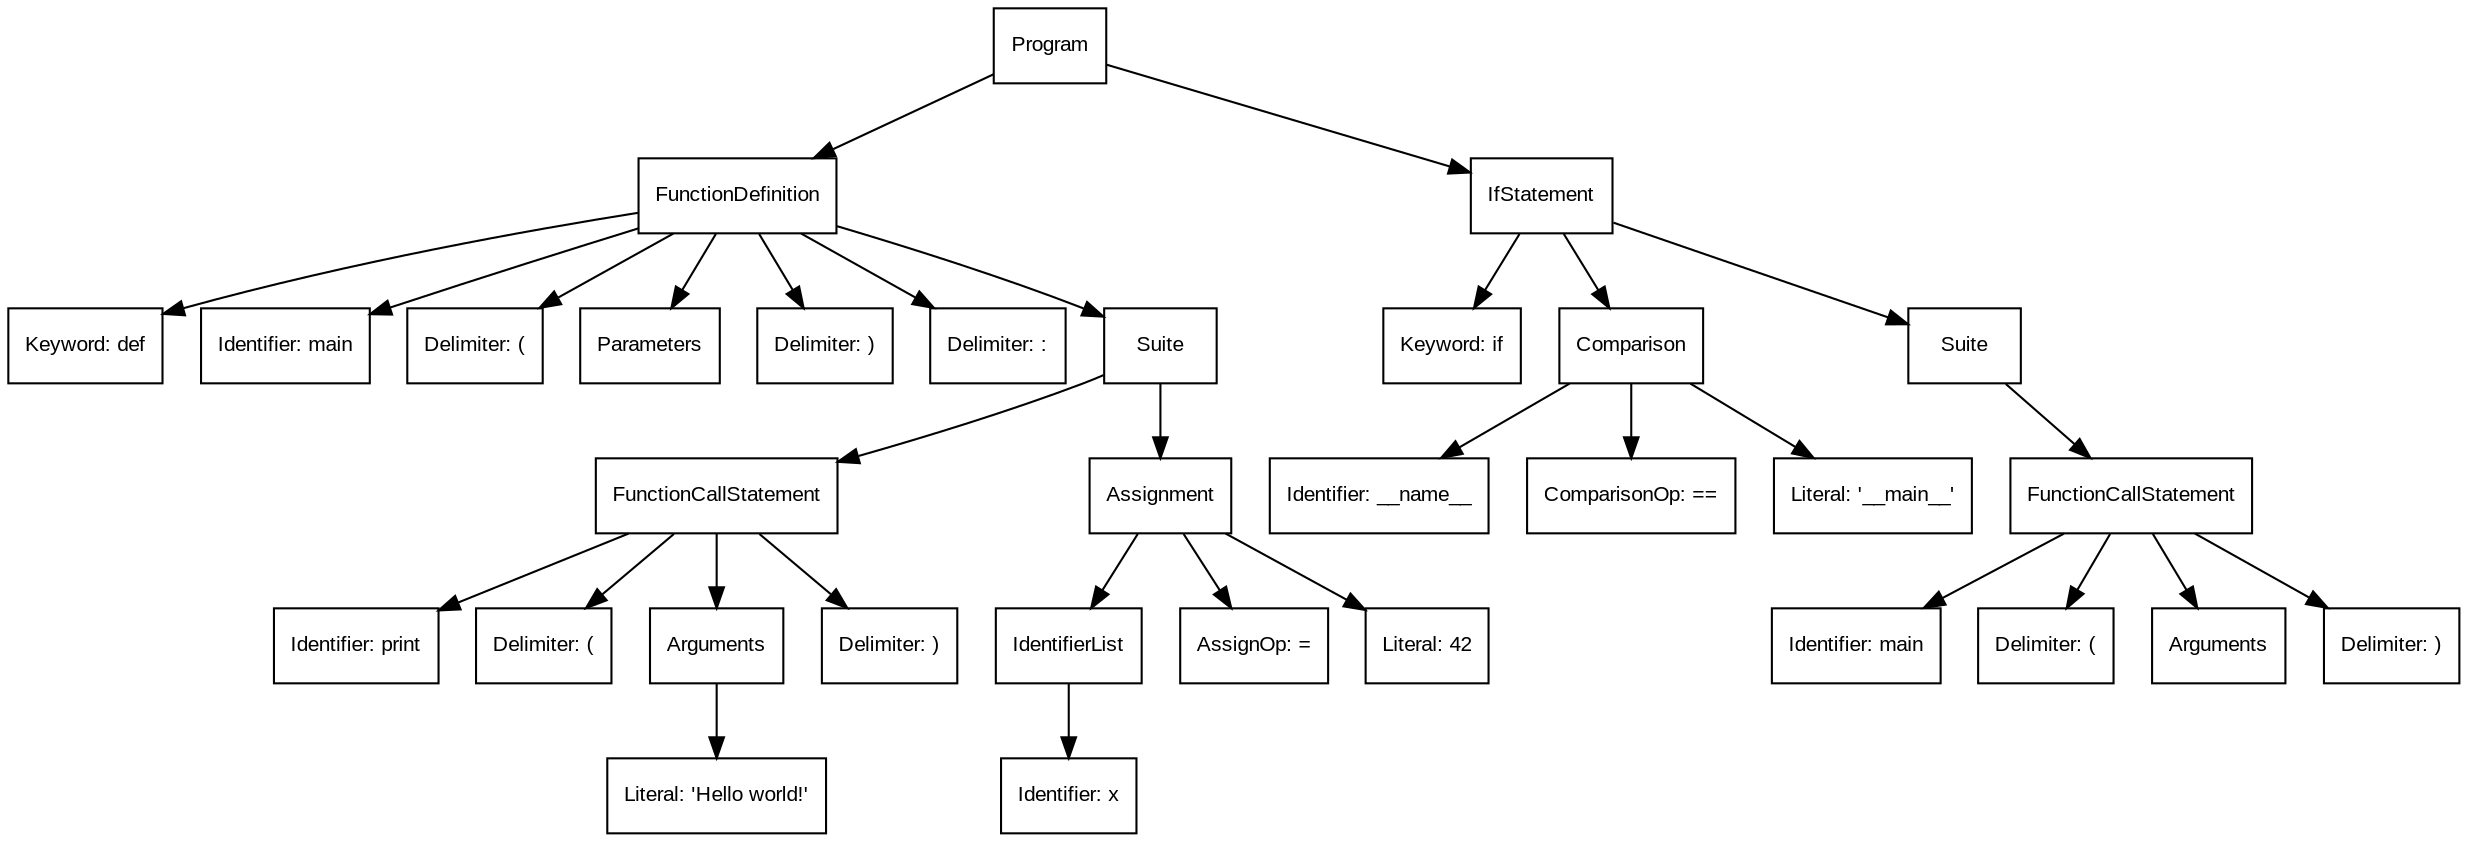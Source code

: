 digraph ParseTree {
  node [shape=box, fontname="Arial", fontsize=10];
  node0 [label="Program"];
  node1 [label="FunctionDefinition"];
  node2 [label="Keyword: def"];
  node1 -> node2;
  node3 [label="Identifier: main"];
  node1 -> node3;
  node4 [label="Delimiter: ("];
  node1 -> node4;
  node5 [label="Parameters"];
  node1 -> node5;
  node6 [label="Delimiter: )"];
  node1 -> node6;
  node7 [label="Delimiter: :"];
  node1 -> node7;
  node8 [label="Suite"];
  node9 [label="FunctionCallStatement"];
  node10 [label="Identifier: print"];
  node9 -> node10;
  node11 [label="Delimiter: ("];
  node9 -> node11;
  node12 [label="Arguments"];
  node13 [label="Literal: 'Hello world!'"];
  node12 -> node13;
  node9 -> node12;
  node14 [label="Delimiter: )"];
  node9 -> node14;
  node8 -> node9;
  node15 [label="Assignment"];
  node16 [label="IdentifierList"];
  node17 [label="Identifier: x"];
  node16 -> node17;
  node15 -> node16;
  node18 [label="AssignOp: ="];
  node15 -> node18;
  node19 [label="Literal: 42"];
  node15 -> node19;
  node8 -> node15;
  node1 -> node8;
  node0 -> node1;
  node20 [label="IfStatement"];
  node21 [label="Keyword: if"];
  node20 -> node21;
  node22 [label="Comparison"];
  node23 [label="Identifier: __name__"];
  node22 -> node23;
  node24 [label="ComparisonOp: =="];
  node22 -> node24;
  node25 [label="Literal: '__main__'"];
  node22 -> node25;
  node20 -> node22;
  node26 [label="Suite"];
  node27 [label="FunctionCallStatement"];
  node28 [label="Identifier: main"];
  node27 -> node28;
  node29 [label="Delimiter: ("];
  node27 -> node29;
  node30 [label="Arguments"];
  node27 -> node30;
  node31 [label="Delimiter: )"];
  node27 -> node31;
  node26 -> node27;
  node20 -> node26;
  node0 -> node20;
}

